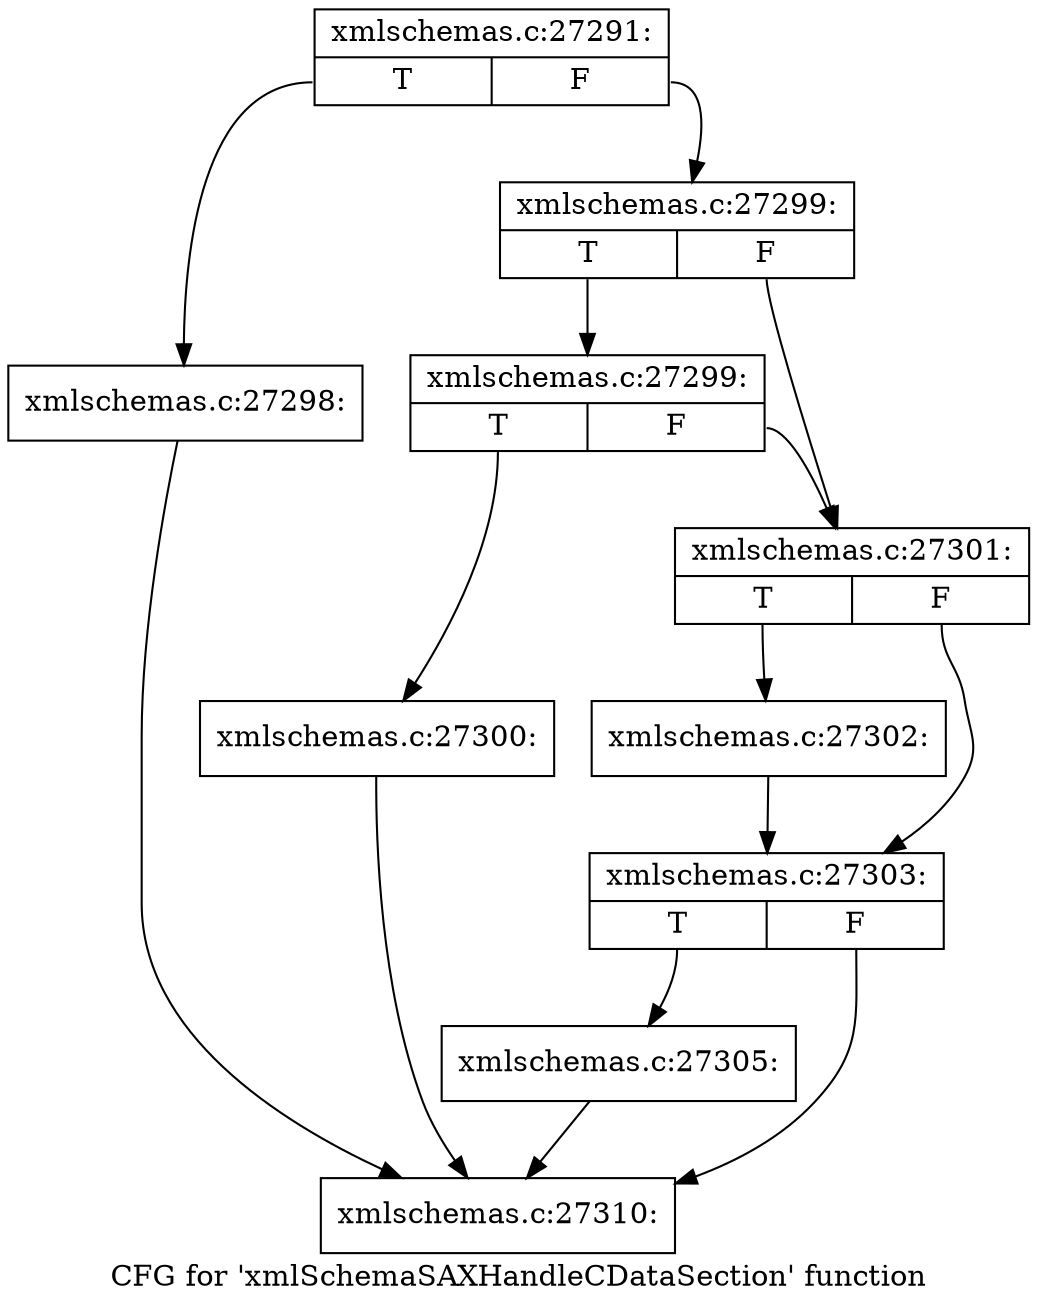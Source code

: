 digraph "CFG for 'xmlSchemaSAXHandleCDataSection' function" {
	label="CFG for 'xmlSchemaSAXHandleCDataSection' function";

	Node0x55d026942790 [shape=record,label="{xmlschemas.c:27291:|{<s0>T|<s1>F}}"];
	Node0x55d026942790:s0 -> Node0x55d0269437f0;
	Node0x55d026942790:s1 -> Node0x55d026943840;
	Node0x55d0269437f0 [shape=record,label="{xmlschemas.c:27298:}"];
	Node0x55d0269437f0 -> Node0x55d026945160;
	Node0x55d026943840 [shape=record,label="{xmlschemas.c:27299:|{<s0>T|<s1>F}}"];
	Node0x55d026943840:s0 -> Node0x55d026943d20;
	Node0x55d026943840:s1 -> Node0x55d026943cd0;
	Node0x55d026943d20 [shape=record,label="{xmlschemas.c:27299:|{<s0>T|<s1>F}}"];
	Node0x55d026943d20:s0 -> Node0x55d026943c80;
	Node0x55d026943d20:s1 -> Node0x55d026943cd0;
	Node0x55d026943c80 [shape=record,label="{xmlschemas.c:27300:}"];
	Node0x55d026943c80 -> Node0x55d026945160;
	Node0x55d026943cd0 [shape=record,label="{xmlschemas.c:27301:|{<s0>T|<s1>F}}"];
	Node0x55d026943cd0:s0 -> Node0x55d026944610;
	Node0x55d026943cd0:s1 -> Node0x55d026944660;
	Node0x55d026944610 [shape=record,label="{xmlschemas.c:27302:}"];
	Node0x55d026944610 -> Node0x55d026944660;
	Node0x55d026944660 [shape=record,label="{xmlschemas.c:27303:|{<s0>T|<s1>F}}"];
	Node0x55d026944660:s0 -> Node0x55d026945110;
	Node0x55d026944660:s1 -> Node0x55d026945160;
	Node0x55d026945110 [shape=record,label="{xmlschemas.c:27305:}"];
	Node0x55d026945110 -> Node0x55d026945160;
	Node0x55d026945160 [shape=record,label="{xmlschemas.c:27310:}"];
}
